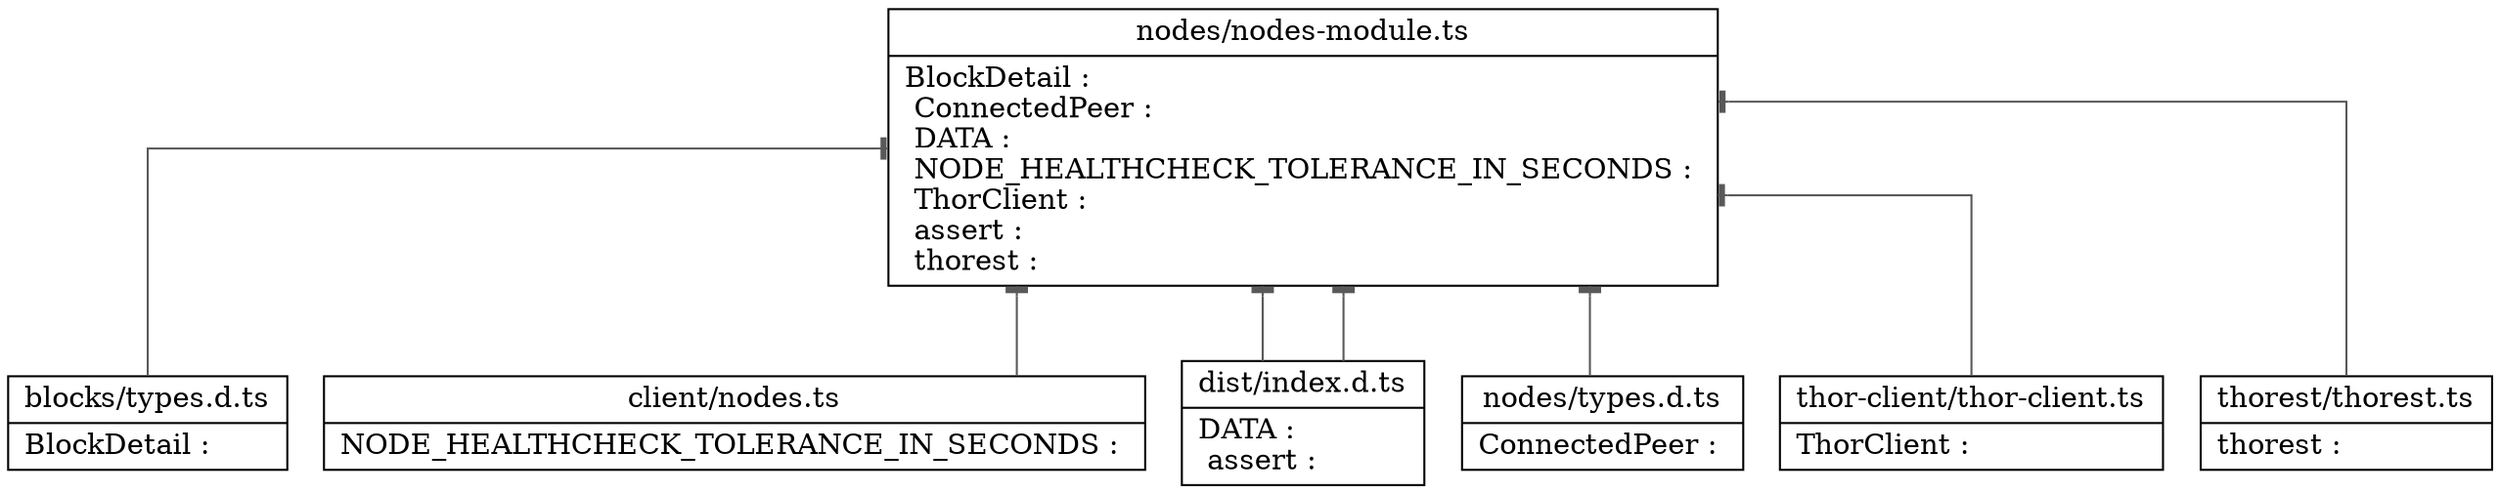 digraph "nodes" {

splines  = ortho;
fontname = "Inconsolata";

node [colorscheme = ylgnbu4];
edge [colorscheme = dark28, dir = both];

"blocks/types.d.ts"          [shape = record, label = "{ blocks/types.d.ts |  BlockDetail : \l }"];
"client/nodes.ts"            [shape = record, label = "{ client/nodes.ts |  NODE_HEALTHCHECK_TOLERANCE_IN_SECONDS : \l }"];
"dist/index.d.ts"            [shape = record, label = "{ dist/index.d.ts |  DATA : \l  assert : \l }"];
"nodes/nodes-module.ts"      [shape = record, label = "{ nodes/nodes-module.ts |  BlockDetail : \l  ConnectedPeer : \l  DATA : \l  NODE_HEALTHCHECK_TOLERANCE_IN_SECONDS : \l  ThorClient : \l  assert : \l  thorest : \l }"];
"nodes/types.d.ts"           [shape = record, label = "{ nodes/types.d.ts |  ConnectedPeer : \l }"];
"thor-client/thor-client.ts" [shape = record, label = "{ thor-client/thor-client.ts |  ThorClient : \l }"];
"thorest/thorest.ts"         [shape = record, label = "{ thorest/thorest.ts |  thorest : \l }"];

"nodes/nodes-module.ts"      -> "blocks/types.d.ts"          [color = "#595959", style = solid , arrowtail = tee     , arrowhead = none    , taillabel = "", label = "", headlabel = ""];
"nodes/nodes-module.ts"      -> "client/nodes.ts"            [color = "#595959", style = solid , arrowtail = tee     , arrowhead = none    , taillabel = "", label = "", headlabel = ""];
"nodes/nodes-module.ts"      -> "dist/index.d.ts"            [color = "#595959", style = solid , arrowtail = tee     , arrowhead = none    , taillabel = "", label = "", headlabel = ""];
"nodes/nodes-module.ts"      -> "dist/index.d.ts"            [color = "#595959", style = solid , arrowtail = tee     , arrowhead = none    , taillabel = "", label = "", headlabel = ""];
"nodes/nodes-module.ts"      -> "nodes/types.d.ts"           [color = "#595959", style = solid , arrowtail = tee     , arrowhead = none    , taillabel = "", label = "", headlabel = ""];
"nodes/nodes-module.ts"      -> "thor-client/thor-client.ts" [color = "#595959", style = solid , arrowtail = tee     , arrowhead = none    , taillabel = "", label = "", headlabel = ""];
"nodes/nodes-module.ts"      -> "thorest/thorest.ts"         [color = "#595959", style = solid , arrowtail = tee     , arrowhead = none    , taillabel = "", label = "", headlabel = ""];

}

